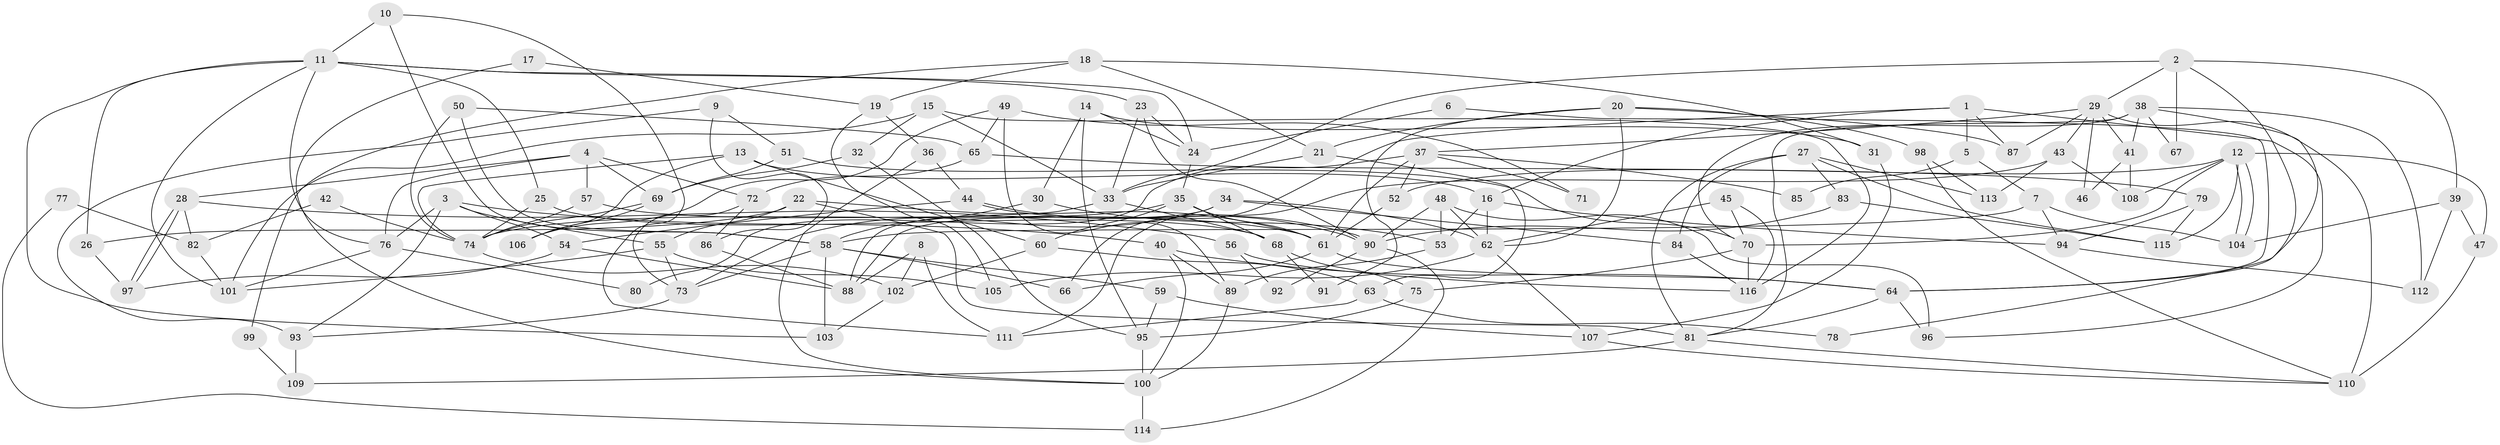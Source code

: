 // coarse degree distribution, {10: 0.08823529411764706, 13: 0.058823529411764705, 11: 0.058823529411764705, 6: 0.14705882352941177, 5: 0.08823529411764706, 9: 0.08823529411764706, 7: 0.058823529411764705, 8: 0.08823529411764706, 4: 0.11764705882352941, 16: 0.029411764705882353, 3: 0.11764705882352941, 2: 0.029411764705882353, 14: 0.029411764705882353}
// Generated by graph-tools (version 1.1) at 2025/18/03/04/25 18:18:32]
// undirected, 116 vertices, 232 edges
graph export_dot {
graph [start="1"]
  node [color=gray90,style=filled];
  1;
  2;
  3;
  4;
  5;
  6;
  7;
  8;
  9;
  10;
  11;
  12;
  13;
  14;
  15;
  16;
  17;
  18;
  19;
  20;
  21;
  22;
  23;
  24;
  25;
  26;
  27;
  28;
  29;
  30;
  31;
  32;
  33;
  34;
  35;
  36;
  37;
  38;
  39;
  40;
  41;
  42;
  43;
  44;
  45;
  46;
  47;
  48;
  49;
  50;
  51;
  52;
  53;
  54;
  55;
  56;
  57;
  58;
  59;
  60;
  61;
  62;
  63;
  64;
  65;
  66;
  67;
  68;
  69;
  70;
  71;
  72;
  73;
  74;
  75;
  76;
  77;
  78;
  79;
  80;
  81;
  82;
  83;
  84;
  85;
  86;
  87;
  88;
  89;
  90;
  91;
  92;
  93;
  94;
  95;
  96;
  97;
  98;
  99;
  100;
  101;
  102;
  103;
  104;
  105;
  106;
  107;
  108;
  109;
  110;
  111;
  112;
  113;
  114;
  115;
  116;
  1 -- 16;
  1 -- 66;
  1 -- 5;
  1 -- 87;
  1 -- 96;
  2 -- 33;
  2 -- 64;
  2 -- 29;
  2 -- 39;
  2 -- 67;
  3 -- 76;
  3 -- 93;
  3 -- 40;
  3 -- 54;
  3 -- 55;
  4 -- 57;
  4 -- 76;
  4 -- 28;
  4 -- 69;
  4 -- 72;
  5 -- 7;
  5 -- 85;
  6 -- 24;
  6 -- 64;
  7 -- 94;
  7 -- 58;
  7 -- 104;
  8 -- 111;
  8 -- 88;
  8 -- 102;
  9 -- 86;
  9 -- 51;
  9 -- 93;
  10 -- 58;
  10 -- 11;
  10 -- 111;
  11 -- 26;
  11 -- 24;
  11 -- 23;
  11 -- 25;
  11 -- 76;
  11 -- 101;
  11 -- 103;
  12 -- 104;
  12 -- 104;
  12 -- 115;
  12 -- 47;
  12 -- 52;
  12 -- 70;
  12 -- 108;
  13 -- 16;
  13 -- 60;
  13 -- 74;
  13 -- 106;
  14 -- 30;
  14 -- 24;
  14 -- 31;
  14 -- 95;
  15 -- 33;
  15 -- 32;
  15 -- 101;
  15 -- 116;
  16 -- 94;
  16 -- 62;
  16 -- 53;
  17 -- 100;
  17 -- 19;
  18 -- 31;
  18 -- 21;
  18 -- 19;
  18 -- 99;
  19 -- 105;
  19 -- 36;
  20 -- 87;
  20 -- 62;
  20 -- 21;
  20 -- 91;
  20 -- 98;
  21 -- 33;
  21 -- 63;
  22 -- 55;
  22 -- 61;
  22 -- 26;
  22 -- 81;
  23 -- 90;
  23 -- 24;
  23 -- 33;
  24 -- 35;
  25 -- 68;
  25 -- 74;
  26 -- 97;
  27 -- 113;
  27 -- 84;
  27 -- 81;
  27 -- 83;
  27 -- 115;
  28 -- 97;
  28 -- 97;
  28 -- 56;
  28 -- 82;
  29 -- 110;
  29 -- 37;
  29 -- 41;
  29 -- 43;
  29 -- 46;
  29 -- 87;
  30 -- 53;
  30 -- 58;
  31 -- 107;
  32 -- 69;
  32 -- 95;
  33 -- 88;
  33 -- 68;
  34 -- 62;
  34 -- 73;
  34 -- 84;
  34 -- 88;
  35 -- 61;
  35 -- 74;
  35 -- 60;
  35 -- 68;
  36 -- 100;
  36 -- 44;
  37 -- 61;
  37 -- 52;
  37 -- 71;
  37 -- 80;
  37 -- 85;
  38 -- 41;
  38 -- 81;
  38 -- 67;
  38 -- 70;
  38 -- 78;
  38 -- 112;
  39 -- 104;
  39 -- 47;
  39 -- 112;
  40 -- 100;
  40 -- 64;
  40 -- 89;
  41 -- 108;
  41 -- 46;
  42 -- 74;
  42 -- 82;
  43 -- 111;
  43 -- 108;
  43 -- 113;
  44 -- 90;
  44 -- 90;
  44 -- 54;
  45 -- 116;
  45 -- 70;
  45 -- 62;
  47 -- 110;
  48 -- 96;
  48 -- 62;
  48 -- 53;
  48 -- 90;
  49 -- 89;
  49 -- 106;
  49 -- 65;
  49 -- 71;
  50 -- 74;
  50 -- 65;
  50 -- 58;
  51 -- 69;
  51 -- 70;
  52 -- 61;
  53 -- 89;
  54 -- 88;
  54 -- 97;
  55 -- 101;
  55 -- 73;
  55 -- 105;
  56 -- 116;
  56 -- 92;
  57 -- 74;
  57 -- 61;
  58 -- 103;
  58 -- 59;
  58 -- 66;
  58 -- 73;
  59 -- 95;
  59 -- 107;
  60 -- 102;
  60 -- 63;
  61 -- 64;
  61 -- 66;
  62 -- 107;
  62 -- 105;
  63 -- 78;
  63 -- 111;
  64 -- 81;
  64 -- 96;
  65 -- 72;
  65 -- 79;
  68 -- 75;
  68 -- 91;
  69 -- 74;
  69 -- 106;
  70 -- 75;
  70 -- 116;
  72 -- 73;
  72 -- 86;
  73 -- 93;
  74 -- 102;
  75 -- 95;
  76 -- 101;
  76 -- 80;
  77 -- 82;
  77 -- 114;
  79 -- 115;
  79 -- 94;
  81 -- 109;
  81 -- 110;
  82 -- 101;
  83 -- 90;
  83 -- 115;
  84 -- 116;
  86 -- 88;
  89 -- 100;
  90 -- 92;
  90 -- 114;
  93 -- 109;
  94 -- 112;
  95 -- 100;
  98 -- 110;
  98 -- 113;
  99 -- 109;
  100 -- 114;
  102 -- 103;
  107 -- 110;
}
